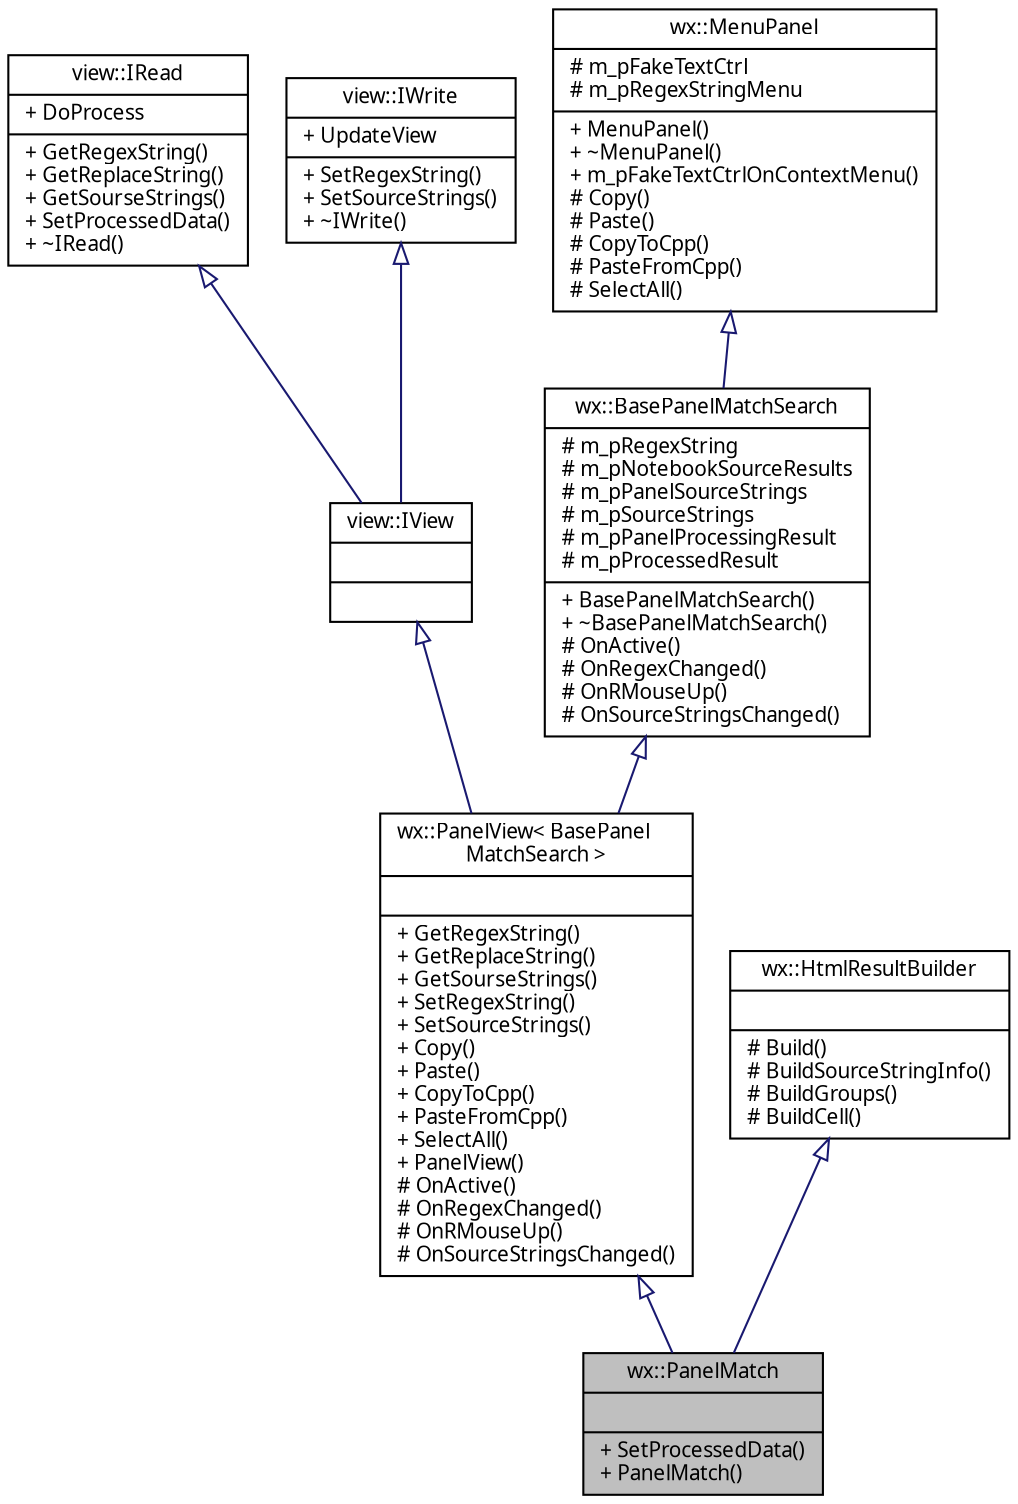 digraph "wx::PanelMatch"
{
 // INTERACTIVE_SVG=YES
  edge [fontname="Verdana",fontsize="10",labelfontname="Verdana",labelfontsize="10"];
  node [fontname="Verdana",fontsize="10",shape=record];
  Node1 [label="{wx::PanelMatch\n||+ SetProcessedData()\l+ PanelMatch()\l}",height=0.2,width=0.4,color="black", fillcolor="grey75", style="filled", fontcolor="black"];
  Node2 -> Node1 [dir="back",color="midnightblue",fontsize="10",style="solid",arrowtail="onormal",fontname="Verdana"];
  Node2 [label="{wx::PanelView\< BasePanel\lMatchSearch \>\n||+ GetRegexString()\l+ GetReplaceString()\l+ GetSourseStrings()\l+ SetRegexString()\l+ SetSourceStrings()\l+ Copy()\l+ Paste()\l+ CopyToCpp()\l+ PasteFromCpp()\l+ SelectAll()\l+ PanelView()\l# OnActive()\l# OnRegexChanged()\l# OnRMouseUp()\l# OnSourceStringsChanged()\l}",height=0.2,width=0.4,color="black", fillcolor="white", style="filled",URL="$classwx_1_1_panel_view.html"];
  Node3 -> Node2 [dir="back",color="midnightblue",fontsize="10",style="solid",arrowtail="onormal",fontname="Verdana"];
  Node3 [label="{view::IView\n||}",height=0.2,width=0.4,color="black", fillcolor="white", style="filled",URL="$classview_1_1_i_view.html",tooltip="Класс входит в Проект RegexTester   Интерфейсный класс представления. "];
  Node4 -> Node3 [dir="back",color="midnightblue",fontsize="10",style="solid",arrowtail="onormal",fontname="Verdana"];
  Node4 [label="{view::IRead\n|+ DoProcess\l|+ GetRegexString()\l+ GetReplaceString()\l+ GetSourseStrings()\l+ SetProcessedData()\l+ ~IRead()\l}",height=0.2,width=0.4,color="black", fillcolor="white", style="filled",URL="$classview_1_1_i_read.html",tooltip="Класс входит в Проект RegexTester   Интерфейс для чтения введенных данным из объекта представления..."];
  Node5 -> Node3 [dir="back",color="midnightblue",fontsize="10",style="solid",arrowtail="onormal",fontname="Verdana"];
  Node5 [label="{view::IWrite\n|+ UpdateView\l|+ SetRegexString()\l+ SetSourceStrings()\l+ ~IWrite()\l}",height=0.2,width=0.4,color="black", fillcolor="white", style="filled",URL="$classview_1_1_i_write.html",tooltip="Класс входит в Проект RegexTester   Интерфейс для записи данных модели в объект представления. "];
  Node6 -> Node2 [dir="back",color="midnightblue",fontsize="10",style="solid",arrowtail="onormal",fontname="Verdana"];
  Node6 [label="{wx::BasePanelMatchSearch\n|# m_pRegexString\l# m_pNotebookSourceResults\l# m_pPanelSourceStrings\l# m_pSourceStrings\l# m_pPanelProcessingResult\l# m_pProcessedResult\l|+ BasePanelMatchSearch()\l+ ~BasePanelMatchSearch()\l# OnActive()\l# OnRegexChanged()\l# OnRMouseUp()\l# OnSourceStringsChanged()\l}",height=0.2,width=0.4,color="black", fillcolor="white", style="filled",URL="$classwx_1_1_base_panel_match_search.html",tooltip="Class BasePanelMatchSearch. "];
  Node7 -> Node6 [dir="back",color="midnightblue",fontsize="10",style="solid",arrowtail="onormal",fontname="Verdana"];
  Node7 [label="{wx::MenuPanel\n|# m_pFakeTextCtrl\l# m_pRegexStringMenu\l|+ MenuPanel()\l+ ~MenuPanel()\l+ m_pFakeTextCtrlOnContextMenu()\l# Copy()\l# Paste()\l# CopyToCpp()\l# PasteFromCpp()\l# SelectAll()\l}",height=0.2,width=0.4,color="black", fillcolor="white", style="filled",URL="$classwx_1_1_menu_panel.html",tooltip="Class MenuPanel. "];
  Node8 -> Node1 [dir="back",color="midnightblue",fontsize="10",style="solid",arrowtail="onormal",fontname="Verdana"];
  Node8 [label="{wx::HtmlResultBuilder\n||# Build()\l# BuildSourceStringInfo()\l# BuildGroups()\l# BuildCell()\l}",height=0.2,width=0.4,color="black", fillcolor="white", style="filled",URL="$classwx_1_1_html_result_builder.html",tooltip="Класс входит в Проект RegexTester   Класс построения результата обработки в виде html таблицы..."];
}

